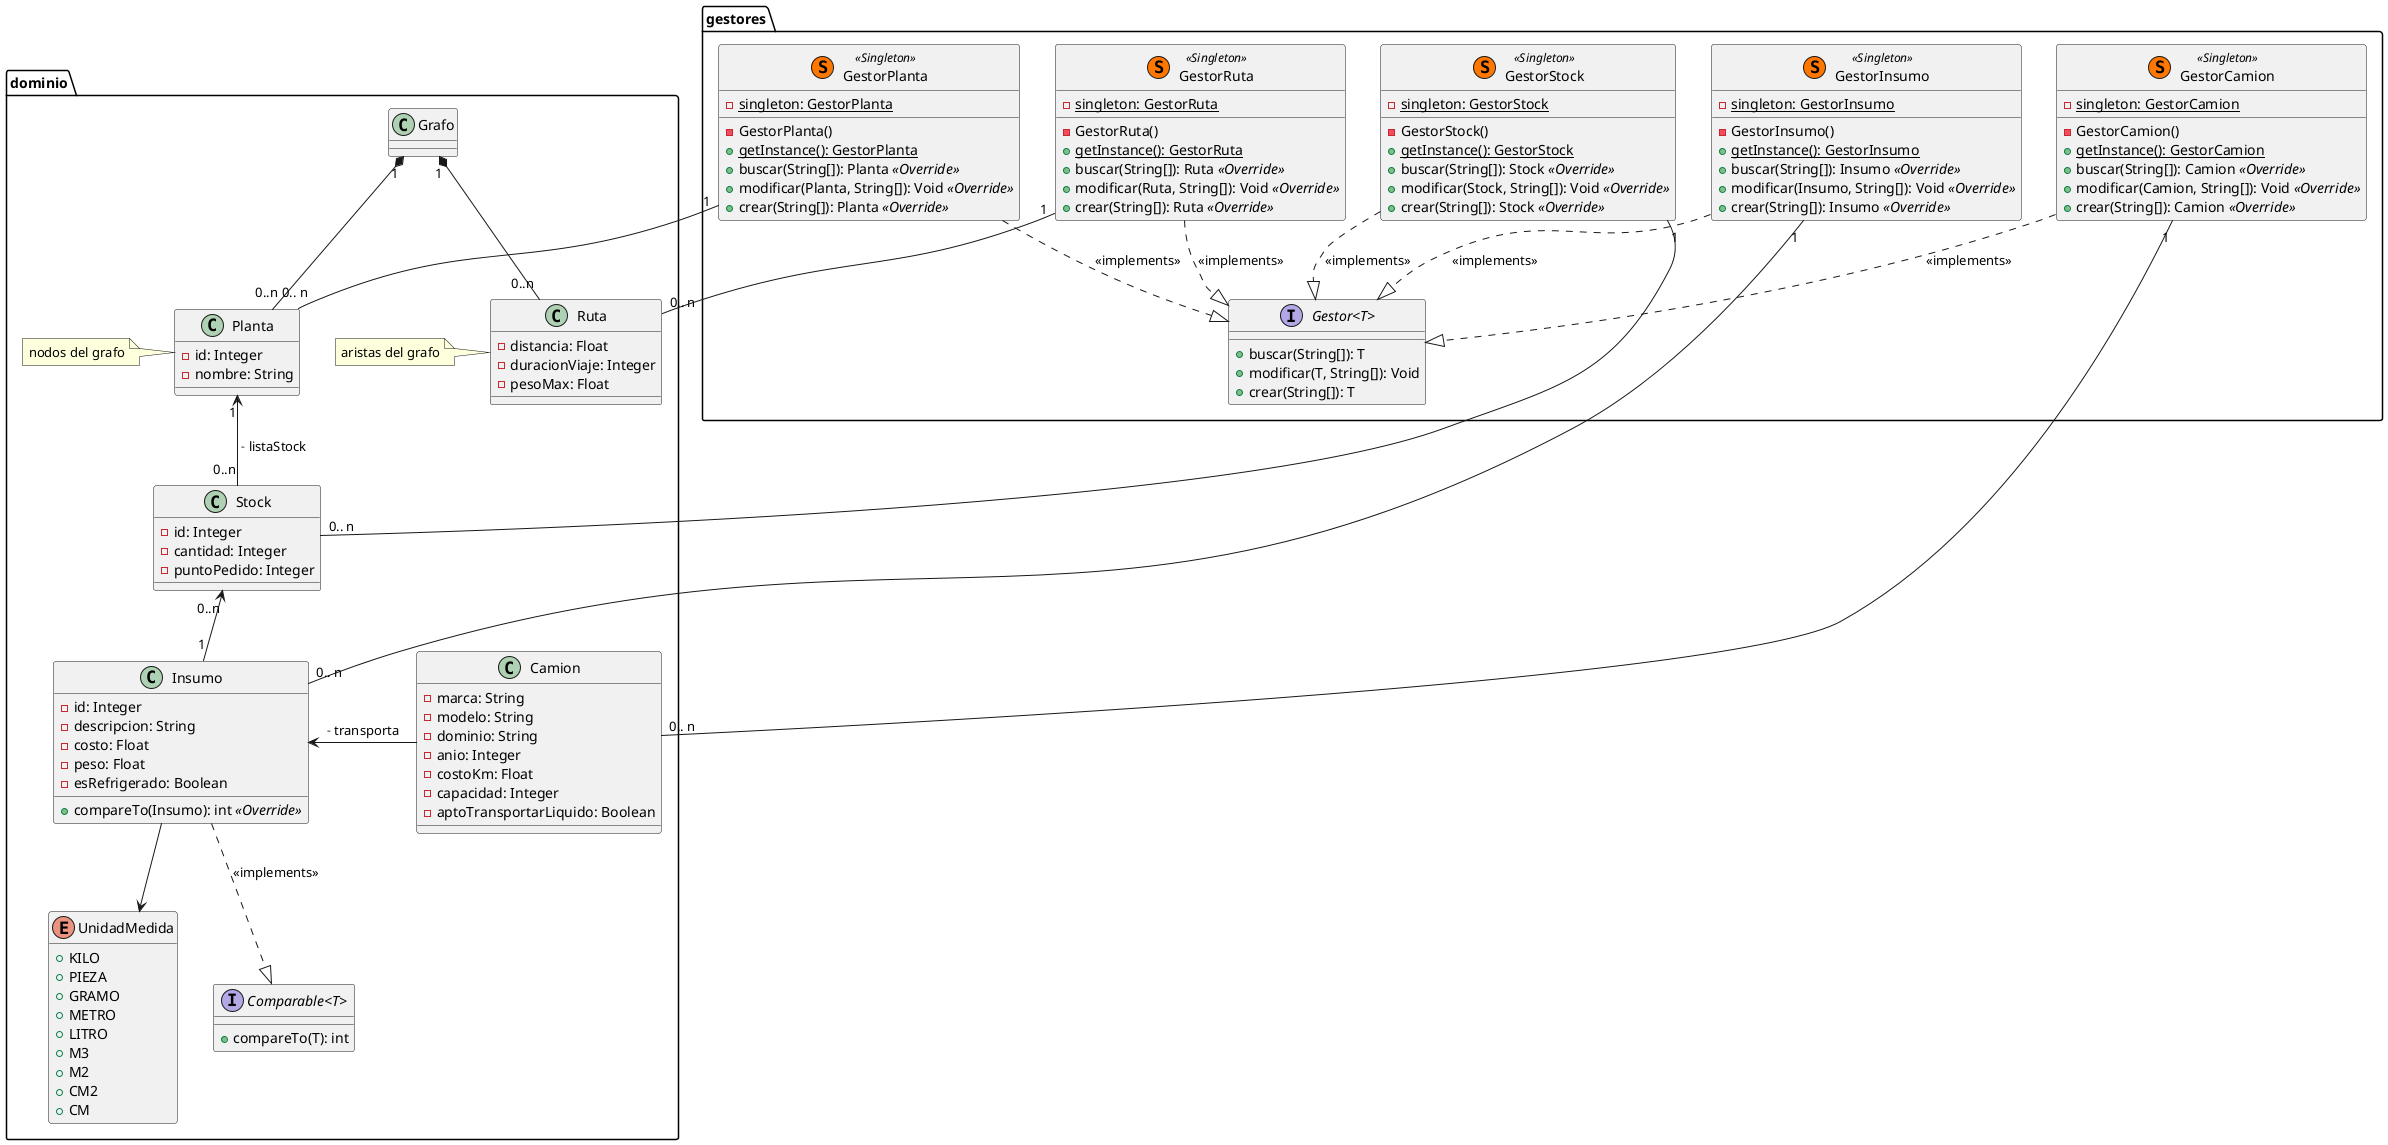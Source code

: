 @startuml

hide enum methods

package dominio{
    class Grafo{

    }

    class Insumo{
        -id: Integer
        -descripcion: String
        -costo: Float
        -peso: Float
        -esRefrigerado: Boolean
        +compareTo(Insumo): int //<<Override>>//
    }

    enum UnidadMedida{
        +KILO
        +PIEZA
        +GRAMO
        +METRO
        +LITRO
        +M3
        +M2
        +CM2
        +CM
    }

    class Stock{
        -id: Integer
        -cantidad: Integer
        -puntoPedido: Integer
    }

    class Planta{
        -id: Integer
        -nombre: String
    }
    note left: nodos del grafo

    class Ruta{
        -distancia: Float
        -duracionViaje: Integer
        -pesoMax: Float
    }
    note left: aristas del grafo

    class Camion{
        -marca: String
        -modelo: String
        -dominio: String
        -anio: Integer
        -costoKm: Float
        -capacidad: Integer
        -aptoTransportarLiquido: Boolean
    }

    interface "Comparable<T>"{
            +compareTo(T): int
    }

    Insumo ..|> "Comparable<T>": "<<implements>>"
    Insumo --> UnidadMedida
    Stock "0..n" <-- "1" Insumo
    Planta "1" <-- "0..n" Stock: " ˗ listaStock"
    Grafo "1" *-- "0..n" Planta
    Grafo "1" *-- "0..n" Ruta
    Camion --> Insumo: ˗ transporta
    Planta -[hidden]|> Ruta
    Insumo -[hidden]|> Camion
}

package gestores{
    class GestorInsumo <<(S, #FF7700) Singleton>> {
        -{static} singleton: GestorInsumo
        -GestorInsumo()
        +{static} getInstance(): GestorInsumo
        +buscar(String[]): Insumo //<<Override>>//
        +modificar(Insumo, String[]): Void //<<Override>>//
        +crear(String[]): Insumo //<<Override>>//
    }

    class GestorPlanta <<(S, #FF7700) Singleton>> {
        -{static} singleton: GestorPlanta
        -GestorPlanta()
        +{static} getInstance(): GestorPlanta
        +buscar(String[]): Planta //<<Override>>//
        +modificar(Planta, String[]): Void //<<Override>>//
        +crear(String[]): Planta //<<Override>>//
    }

    class GestorStock <<(S, #FF7700) Singleton>> {
        -{static} singleton: GestorStock
        -GestorStock()
        +{static} getInstance(): GestorStock
        +buscar(String[]): Stock //<<Override>>// 
        +modificar(Stock, String[]): Void //<<Override>>//
        +crear(String[]): Stock //<<Override>>//
    }

    class GestorRuta <<(S, #FF7700) Singleton>> {
        -{static} singleton: GestorRuta
        -GestorRuta()
        +{static} getInstance(): GestorRuta
        +buscar(String[]): Ruta //<<Override>>// 
        +modificar(Ruta, String[]): Void //<<Override>>//
        +crear(String[]): Ruta //<<Override>>//
    }

    class GestorCamion <<(S, #FF7700) Singleton>> {
        -{static} singleton: GestorCamion
        -GestorCamion()
        +{static} getInstance(): GestorCamion
        +buscar(String[]): Camion //<<Override>>//
        +modificar(Camion, String[]): Void //<<Override>>//
        +crear(String[]): Camion //<<Override>>//
    }

    interface "Gestor<T>"{
        +buscar(String[]): T 
        +modificar(T, String[]): Void
        +crear(String[]): T
    }

    GestorRuta ..|> "Gestor<T>": "<<implements>>"
    GestorCamion ..|> "Gestor<T>": "<<implements>>"
    GestorPlanta ..|> "Gestor<T>": "<<implements>>"
    GestorInsumo ..|> "Gestor<T>": "<<implements>>"
    GestorStock ..|> "Gestor<T>": "<<implements>>"
}

GestorRuta "1" -- "0.. n" Ruta
GestorCamion "1" -- "0.. n" Camion
GestorPlanta "1" -- "0.. n" Planta
GestorInsumo "1" -- "0.. n" Insumo
GestorStock "1" -- "0.. n" Stock

@enduml